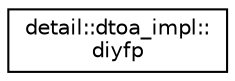 digraph "Graphical Class Hierarchy"
{
 // LATEX_PDF_SIZE
  edge [fontname="Helvetica",fontsize="10",labelfontname="Helvetica",labelfontsize="10"];
  node [fontname="Helvetica",fontsize="10",shape=record];
  rankdir="LR";
  Node0 [label="detail::dtoa_impl::\ldiyfp",height=0.2,width=0.4,color="black", fillcolor="white", style="filled",URL="$structdetail_1_1dtoa__impl_1_1diyfp.html",tooltip=" "];
}

